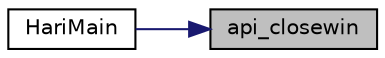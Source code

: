 digraph "api_closewin"
{
 // LATEX_PDF_SIZE
  edge [fontname="Helvetica",fontsize="10",labelfontname="Helvetica",labelfontsize="10"];
  node [fontname="Helvetica",fontsize="10",shape=record];
  rankdir="RL";
  Node1 [label="api_closewin",height=0.2,width=0.4,color="black", fillcolor="grey75", style="filled", fontcolor="black",tooltip="ウインドウを閉じます"];
  Node1 -> Node2 [dir="back",color="midnightblue",fontsize="10",style="solid",fontname="Helvetica"];
  Node2 [label="HariMain",height=0.2,width=0.4,color="black", fillcolor="white", style="filled",URL="$lines_8c.html#a3bfd04b86eb41bd7301c75a3df6a89e0",tooltip=" "];
}
